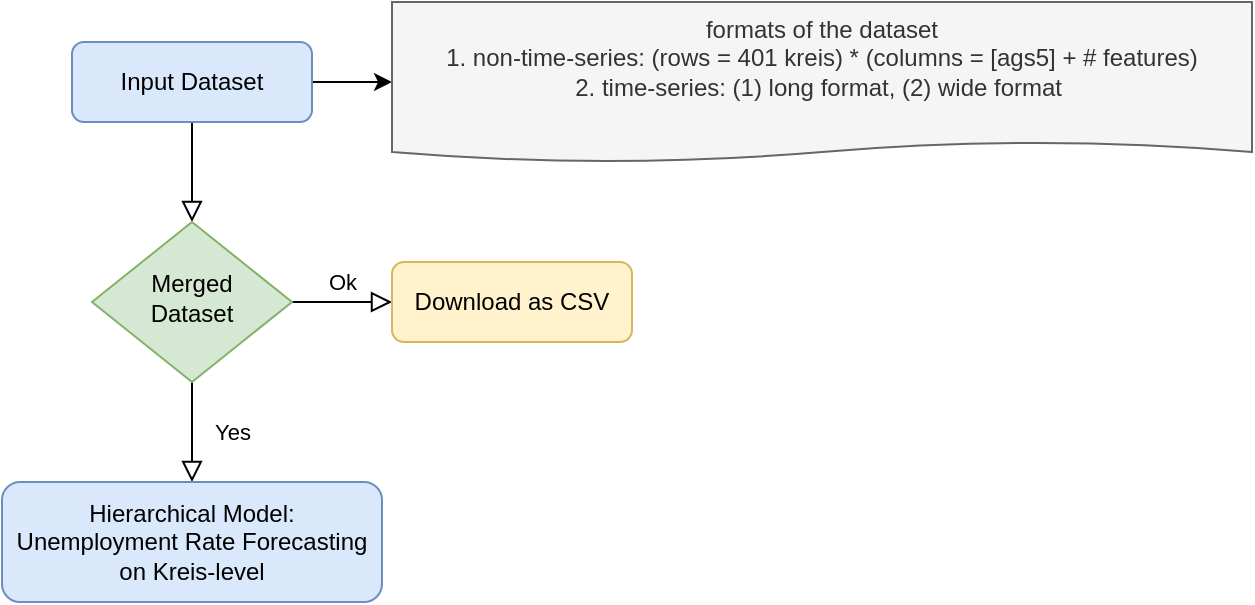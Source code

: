 <mxfile version="14.8.3" type="github">
  <diagram id="mPdl5edqqd5qtUg2jnDU" name="Page-1">
    <mxGraphModel dx="744" dy="743" grid="1" gridSize="10" guides="1" tooltips="1" connect="1" arrows="1" fold="1" page="1" pageScale="1" pageWidth="850" pageHeight="1100" math="0" shadow="0">
      <root>
        <mxCell id="0" />
        <mxCell id="1" parent="0" />
        <mxCell id="N7axorFDRqFZZxfYtYhN-1" value="" style="rounded=0;html=1;jettySize=auto;orthogonalLoop=1;fontSize=11;endArrow=block;endFill=0;endSize=8;strokeWidth=1;shadow=0;labelBackgroundColor=none;edgeStyle=orthogonalEdgeStyle;" edge="1" parent="1" source="N7axorFDRqFZZxfYtYhN-3" target="N7axorFDRqFZZxfYtYhN-6">
          <mxGeometry relative="1" as="geometry" />
        </mxCell>
        <mxCell id="N7axorFDRqFZZxfYtYhN-2" value="" style="edgeStyle=orthogonalEdgeStyle;rounded=0;orthogonalLoop=1;jettySize=auto;html=1;" edge="1" parent="1" source="N7axorFDRqFZZxfYtYhN-3" target="N7axorFDRqFZZxfYtYhN-14">
          <mxGeometry relative="1" as="geometry" />
        </mxCell>
        <mxCell id="N7axorFDRqFZZxfYtYhN-3" value="Input Dataset" style="rounded=1;whiteSpace=wrap;html=1;fontSize=12;glass=0;strokeWidth=1;shadow=0;fillColor=#dae8fc;strokeColor=#6c8ebf;" vertex="1" parent="1">
          <mxGeometry x="160" y="80" width="120" height="40" as="geometry" />
        </mxCell>
        <mxCell id="N7axorFDRqFZZxfYtYhN-4" value="Yes" style="rounded=0;html=1;jettySize=auto;orthogonalLoop=1;fontSize=11;endArrow=block;endFill=0;endSize=8;strokeWidth=1;shadow=0;labelBackgroundColor=none;edgeStyle=orthogonalEdgeStyle;entryX=0.5;entryY=0;entryDx=0;entryDy=0;" edge="1" parent="1" source="N7axorFDRqFZZxfYtYhN-6" target="N7axorFDRqFZZxfYtYhN-11">
          <mxGeometry y="20" relative="1" as="geometry">
            <mxPoint as="offset" />
            <mxPoint x="220" y="290" as="targetPoint" />
          </mxGeometry>
        </mxCell>
        <mxCell id="N7axorFDRqFZZxfYtYhN-5" value="Ok" style="edgeStyle=orthogonalEdgeStyle;rounded=0;html=1;jettySize=auto;orthogonalLoop=1;fontSize=11;endArrow=block;endFill=0;endSize=8;strokeWidth=1;shadow=0;labelBackgroundColor=none;" edge="1" parent="1" source="N7axorFDRqFZZxfYtYhN-6" target="N7axorFDRqFZZxfYtYhN-7">
          <mxGeometry y="10" relative="1" as="geometry">
            <mxPoint as="offset" />
          </mxGeometry>
        </mxCell>
        <mxCell id="N7axorFDRqFZZxfYtYhN-6" value="Merged&lt;br&gt;Dataset" style="rhombus;whiteSpace=wrap;html=1;shadow=0;fontFamily=Helvetica;fontSize=12;align=center;strokeWidth=1;spacing=6;spacingTop=-4;fillColor=#d5e8d4;strokeColor=#82b366;" vertex="1" parent="1">
          <mxGeometry x="170" y="170" width="100" height="80" as="geometry" />
        </mxCell>
        <mxCell id="N7axorFDRqFZZxfYtYhN-7" value="Download as CSV" style="rounded=1;whiteSpace=wrap;html=1;fontSize=12;glass=0;strokeWidth=1;shadow=0;fillColor=#fff2cc;strokeColor=#d6b656;" vertex="1" parent="1">
          <mxGeometry x="320" y="190" width="120" height="40" as="geometry" />
        </mxCell>
        <mxCell id="N7axorFDRqFZZxfYtYhN-11" value="Hierarchical Model:&lt;br&gt;Unemployment Rate Forecasting&lt;br&gt;on Kreis-level" style="rounded=1;whiteSpace=wrap;html=1;fontSize=12;glass=0;strokeWidth=1;shadow=0;fillColor=#dae8fc;strokeColor=#6c8ebf;" vertex="1" parent="1">
          <mxGeometry x="125" y="300" width="190" height="60" as="geometry" />
        </mxCell>
        <mxCell id="N7axorFDRqFZZxfYtYhN-14" value="formats of the dataset&lt;br&gt;1. non-time-series: (rows = 401 kreis) * (columns = [ags5] + # features)&lt;br&gt;2. time-series: (1) long format, (2) wide format&amp;nbsp;&lt;br&gt;&amp;nbsp;" style="shape=document;whiteSpace=wrap;html=1;boundedLbl=1;rounded=1;shadow=0;strokeWidth=1;glass=0;size=0.125;fillColor=#f5f5f5;strokeColor=#666666;fontColor=#333333;" vertex="1" parent="1">
          <mxGeometry x="320" y="60" width="430" height="80" as="geometry" />
        </mxCell>
      </root>
    </mxGraphModel>
  </diagram>
</mxfile>
